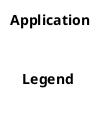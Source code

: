 @startuml
set separator none
title Application

top to bottom direction

!include <C4/C4>
!include <C4/C4_Context>


SHOW_LEGEND(true)
@enduml